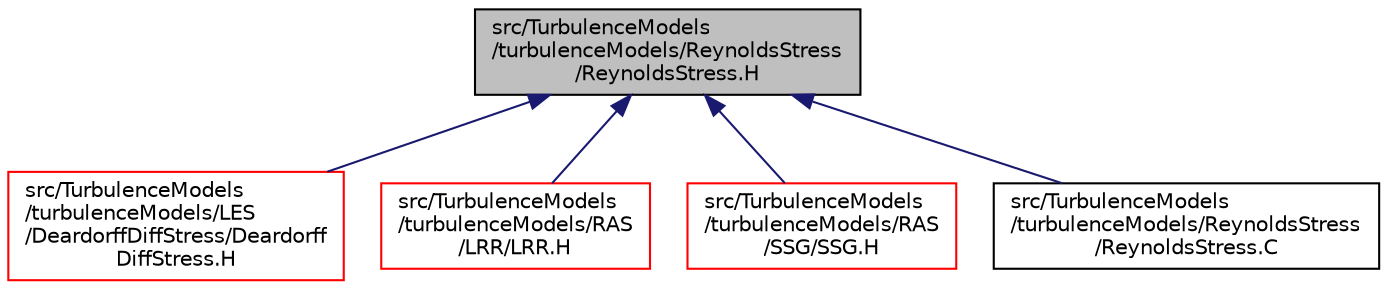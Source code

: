 digraph "src/TurbulenceModels/turbulenceModels/ReynoldsStress/ReynoldsStress.H"
{
  bgcolor="transparent";
  edge [fontname="Helvetica",fontsize="10",labelfontname="Helvetica",labelfontsize="10"];
  node [fontname="Helvetica",fontsize="10",shape=record];
  Node1 [label="src/TurbulenceModels\l/turbulenceModels/ReynoldsStress\l/ReynoldsStress.H",height=0.2,width=0.4,color="black", fillcolor="grey75", style="filled", fontcolor="black"];
  Node1 -> Node2 [dir="back",color="midnightblue",fontsize="10",style="solid",fontname="Helvetica"];
  Node2 [label="src/TurbulenceModels\l/turbulenceModels/LES\l/DeardorffDiffStress/Deardorff\lDiffStress.H",height=0.2,width=0.4,color="red",URL="$a10643.html"];
  Node1 -> Node3 [dir="back",color="midnightblue",fontsize="10",style="solid",fontname="Helvetica"];
  Node3 [label="src/TurbulenceModels\l/turbulenceModels/RAS\l/LRR/LRR.H",height=0.2,width=0.4,color="red",URL="$a10716.html"];
  Node1 -> Node4 [dir="back",color="midnightblue",fontsize="10",style="solid",fontname="Helvetica"];
  Node4 [label="src/TurbulenceModels\l/turbulenceModels/RAS\l/SSG/SSG.H",height=0.2,width=0.4,color="red",URL="$a10727.html"];
  Node1 -> Node5 [dir="back",color="midnightblue",fontsize="10",style="solid",fontname="Helvetica"];
  Node5 [label="src/TurbulenceModels\l/turbulenceModels/ReynoldsStress\l/ReynoldsStress.C",height=0.2,width=0.4,color="black",URL="$a10732.html"];
}
